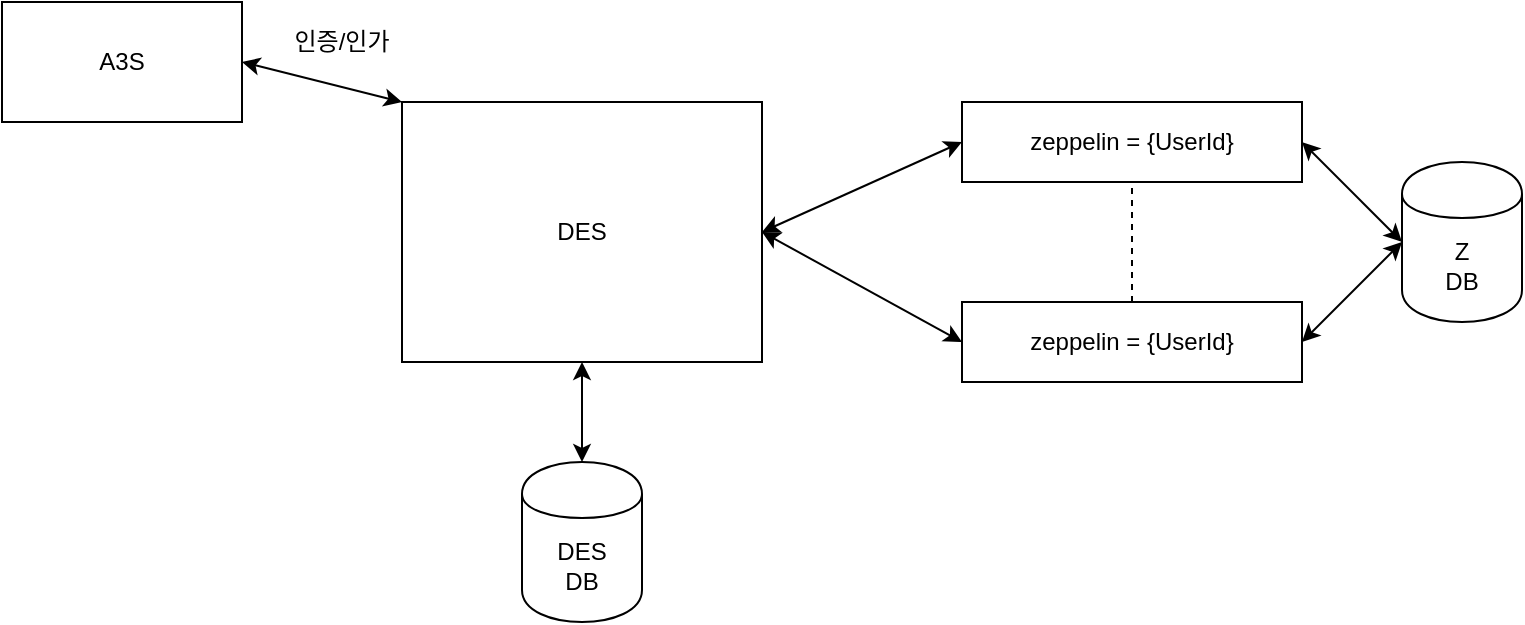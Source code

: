 <mxfile version="12.7.1" type="github">
  <diagram id="QdcuCyriaGxXcBk4G57F" name="페이지-1">
    <mxGraphModel dx="1422" dy="739" grid="1" gridSize="10" guides="1" tooltips="1" connect="1" arrows="1" fold="1" page="1" pageScale="1" pageWidth="1169" pageHeight="827" math="0" shadow="0">
      <root>
        <mxCell id="0" />
        <mxCell id="1" parent="0" />
        <mxCell id="QD_bkUCgKbVe-fY5yyXg-2" value="A3S" style="rounded=0;whiteSpace=wrap;html=1;" vertex="1" parent="1">
          <mxGeometry x="130" y="180" width="120" height="60" as="geometry" />
        </mxCell>
        <mxCell id="QD_bkUCgKbVe-fY5yyXg-3" value="DES" style="rounded=0;whiteSpace=wrap;html=1;" vertex="1" parent="1">
          <mxGeometry x="330" y="230" width="180" height="130" as="geometry" />
        </mxCell>
        <mxCell id="QD_bkUCgKbVe-fY5yyXg-6" value="" style="endArrow=classic;startArrow=classic;html=1;exitX=1;exitY=0.5;exitDx=0;exitDy=0;entryX=0;entryY=0;entryDx=0;entryDy=0;" edge="1" parent="1" source="QD_bkUCgKbVe-fY5yyXg-2" target="QD_bkUCgKbVe-fY5yyXg-3">
          <mxGeometry width="50" height="50" relative="1" as="geometry">
            <mxPoint x="220" y="340" as="sourcePoint" />
            <mxPoint x="270" y="290" as="targetPoint" />
          </mxGeometry>
        </mxCell>
        <mxCell id="QD_bkUCgKbVe-fY5yyXg-7" value="인증/인가" style="text;html=1;strokeColor=none;fillColor=none;align=center;verticalAlign=middle;whiteSpace=wrap;rounded=0;" vertex="1" parent="1">
          <mxGeometry x="270" y="190" width="60" height="20" as="geometry" />
        </mxCell>
        <mxCell id="QD_bkUCgKbVe-fY5yyXg-8" value="DES&lt;br&gt;DB" style="shape=cylinder;whiteSpace=wrap;html=1;boundedLbl=1;backgroundOutline=1;" vertex="1" parent="1">
          <mxGeometry x="390" y="410" width="60" height="80" as="geometry" />
        </mxCell>
        <mxCell id="QD_bkUCgKbVe-fY5yyXg-9" value="" style="endArrow=classic;startArrow=classic;html=1;entryX=0.5;entryY=1;entryDx=0;entryDy=0;exitX=0.5;exitY=0;exitDx=0;exitDy=0;" edge="1" parent="1" source="QD_bkUCgKbVe-fY5yyXg-8" target="QD_bkUCgKbVe-fY5yyXg-3">
          <mxGeometry width="50" height="50" relative="1" as="geometry">
            <mxPoint x="140" y="480" as="sourcePoint" />
            <mxPoint x="190" y="430" as="targetPoint" />
          </mxGeometry>
        </mxCell>
        <mxCell id="QD_bkUCgKbVe-fY5yyXg-10" value="zeppelin = {UserId}" style="rounded=0;whiteSpace=wrap;html=1;" vertex="1" parent="1">
          <mxGeometry x="610" y="230" width="170" height="40" as="geometry" />
        </mxCell>
        <mxCell id="QD_bkUCgKbVe-fY5yyXg-11" value="" style="endArrow=none;dashed=1;html=1;entryX=0.5;entryY=1;entryDx=0;entryDy=0;" edge="1" parent="1" target="QD_bkUCgKbVe-fY5yyXg-10">
          <mxGeometry width="50" height="50" relative="1" as="geometry">
            <mxPoint x="695" y="330" as="sourcePoint" />
            <mxPoint x="740" y="370" as="targetPoint" />
          </mxGeometry>
        </mxCell>
        <mxCell id="QD_bkUCgKbVe-fY5yyXg-12" value="zeppelin = {UserId}" style="rounded=0;whiteSpace=wrap;html=1;" vertex="1" parent="1">
          <mxGeometry x="610" y="330" width="170" height="40" as="geometry" />
        </mxCell>
        <mxCell id="QD_bkUCgKbVe-fY5yyXg-13" value="Z&lt;br&gt;DB" style="shape=cylinder;whiteSpace=wrap;html=1;boundedLbl=1;backgroundOutline=1;" vertex="1" parent="1">
          <mxGeometry x="830" y="260" width="60" height="80" as="geometry" />
        </mxCell>
        <mxCell id="QD_bkUCgKbVe-fY5yyXg-14" value="" style="endArrow=classic;startArrow=classic;html=1;exitX=1;exitY=0.5;exitDx=0;exitDy=0;entryX=0;entryY=0.5;entryDx=0;entryDy=0;" edge="1" parent="1" source="QD_bkUCgKbVe-fY5yyXg-10" target="QD_bkUCgKbVe-fY5yyXg-13">
          <mxGeometry width="50" height="50" relative="1" as="geometry">
            <mxPoint x="800" y="200" as="sourcePoint" />
            <mxPoint x="850" y="150" as="targetPoint" />
          </mxGeometry>
        </mxCell>
        <mxCell id="QD_bkUCgKbVe-fY5yyXg-15" value="" style="endArrow=classic;startArrow=classic;html=1;exitX=1;exitY=0.5;exitDx=0;exitDy=0;entryX=0;entryY=0.5;entryDx=0;entryDy=0;" edge="1" parent="1" source="QD_bkUCgKbVe-fY5yyXg-12" target="QD_bkUCgKbVe-fY5yyXg-13">
          <mxGeometry width="50" height="50" relative="1" as="geometry">
            <mxPoint x="840" y="390" as="sourcePoint" />
            <mxPoint x="890" y="340" as="targetPoint" />
          </mxGeometry>
        </mxCell>
        <mxCell id="QD_bkUCgKbVe-fY5yyXg-16" value="" style="endArrow=classic;startArrow=classic;html=1;exitX=1;exitY=0.5;exitDx=0;exitDy=0;entryX=0;entryY=0.5;entryDx=0;entryDy=0;" edge="1" parent="1" source="QD_bkUCgKbVe-fY5yyXg-3" target="QD_bkUCgKbVe-fY5yyXg-10">
          <mxGeometry width="50" height="50" relative="1" as="geometry">
            <mxPoint x="530" y="210" as="sourcePoint" />
            <mxPoint x="580" y="160" as="targetPoint" />
          </mxGeometry>
        </mxCell>
        <mxCell id="QD_bkUCgKbVe-fY5yyXg-17" value="" style="endArrow=classic;startArrow=classic;html=1;exitX=1;exitY=0.5;exitDx=0;exitDy=0;entryX=0;entryY=0.5;entryDx=0;entryDy=0;" edge="1" parent="1" source="QD_bkUCgKbVe-fY5yyXg-3" target="QD_bkUCgKbVe-fY5yyXg-12">
          <mxGeometry width="50" height="50" relative="1" as="geometry">
            <mxPoint x="510" y="342.5" as="sourcePoint" />
            <mxPoint x="610" y="330" as="targetPoint" />
          </mxGeometry>
        </mxCell>
      </root>
    </mxGraphModel>
  </diagram>
</mxfile>
